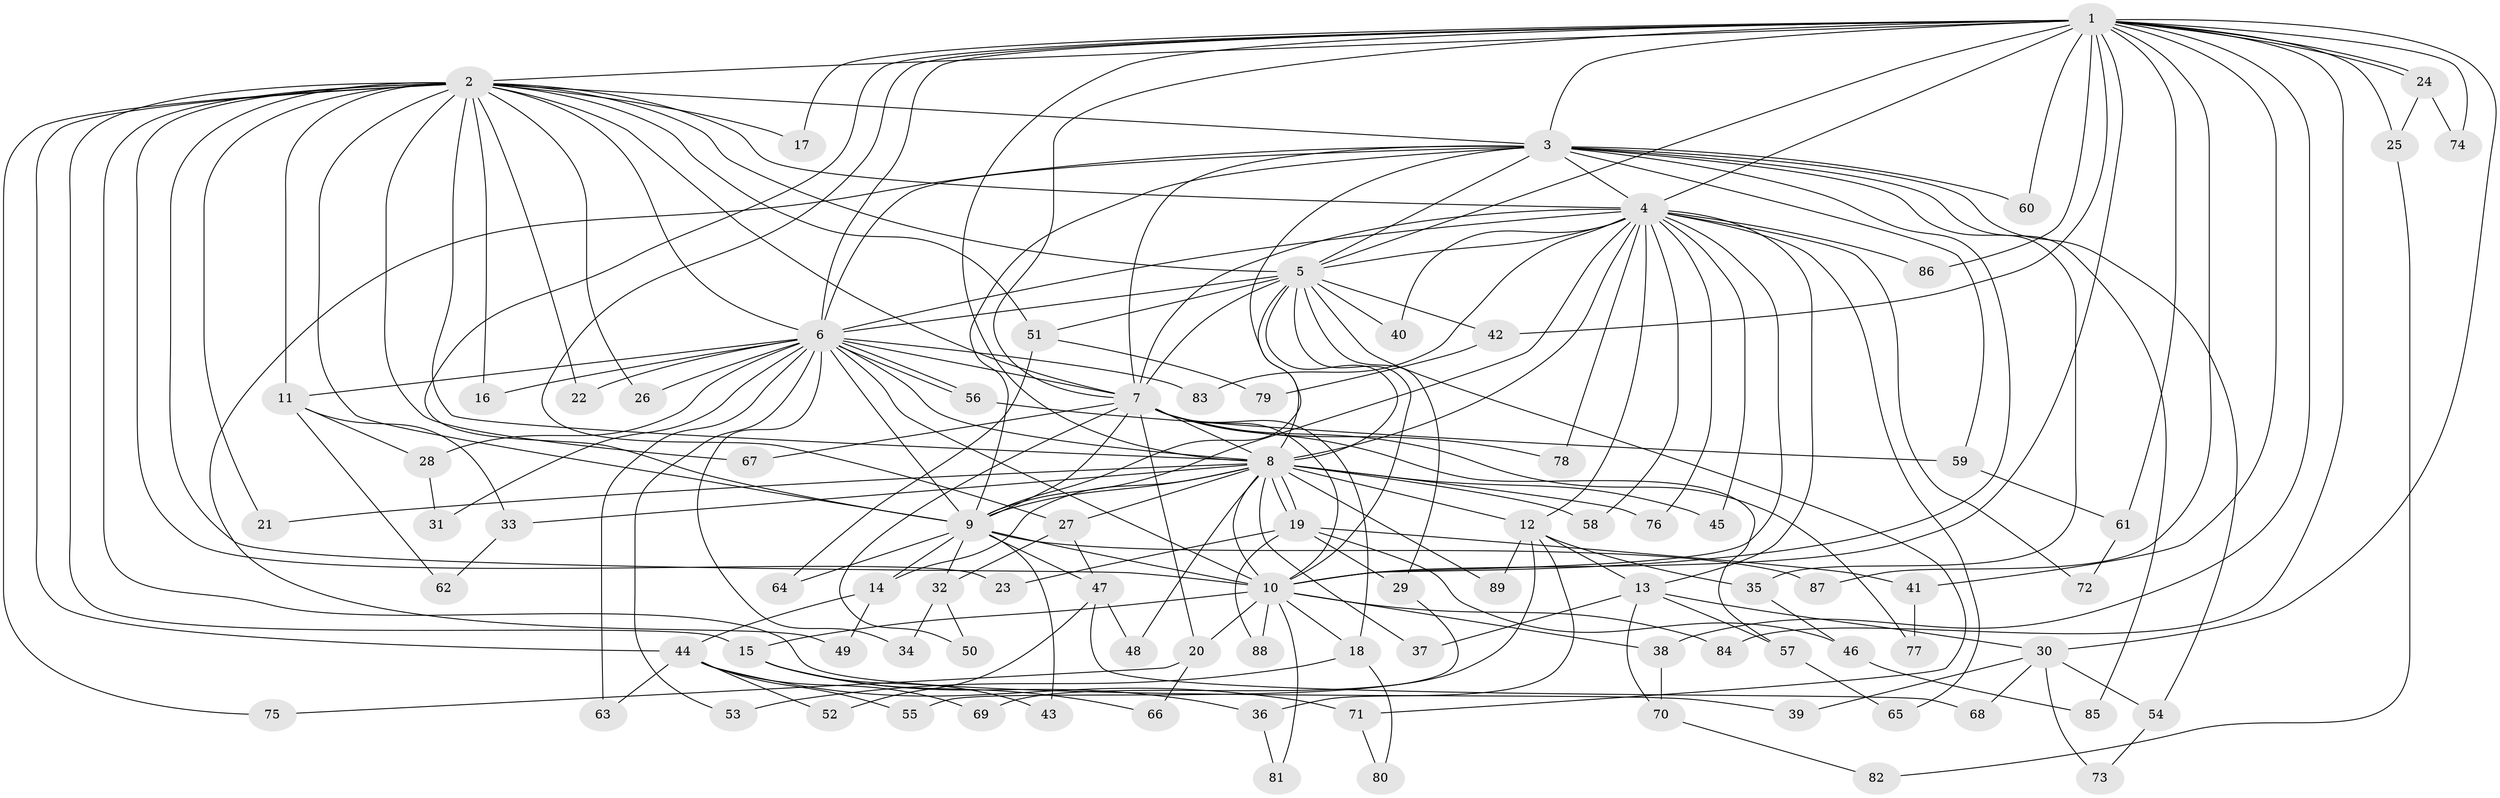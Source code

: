 // Generated by graph-tools (version 1.1) at 2025/25/03/09/25 03:25:38]
// undirected, 89 vertices, 203 edges
graph export_dot {
graph [start="1"]
  node [color=gray90,style=filled];
  1;
  2;
  3;
  4;
  5;
  6;
  7;
  8;
  9;
  10;
  11;
  12;
  13;
  14;
  15;
  16;
  17;
  18;
  19;
  20;
  21;
  22;
  23;
  24;
  25;
  26;
  27;
  28;
  29;
  30;
  31;
  32;
  33;
  34;
  35;
  36;
  37;
  38;
  39;
  40;
  41;
  42;
  43;
  44;
  45;
  46;
  47;
  48;
  49;
  50;
  51;
  52;
  53;
  54;
  55;
  56;
  57;
  58;
  59;
  60;
  61;
  62;
  63;
  64;
  65;
  66;
  67;
  68;
  69;
  70;
  71;
  72;
  73;
  74;
  75;
  76;
  77;
  78;
  79;
  80;
  81;
  82;
  83;
  84;
  85;
  86;
  87;
  88;
  89;
  1 -- 2;
  1 -- 3;
  1 -- 4;
  1 -- 5;
  1 -- 6;
  1 -- 7;
  1 -- 8;
  1 -- 9;
  1 -- 10;
  1 -- 17;
  1 -- 24;
  1 -- 24;
  1 -- 25;
  1 -- 27;
  1 -- 30;
  1 -- 38;
  1 -- 41;
  1 -- 42;
  1 -- 60;
  1 -- 61;
  1 -- 74;
  1 -- 84;
  1 -- 86;
  1 -- 87;
  2 -- 3;
  2 -- 4;
  2 -- 5;
  2 -- 6;
  2 -- 7;
  2 -- 8;
  2 -- 9;
  2 -- 10;
  2 -- 11;
  2 -- 15;
  2 -- 16;
  2 -- 17;
  2 -- 21;
  2 -- 22;
  2 -- 23;
  2 -- 26;
  2 -- 39;
  2 -- 44;
  2 -- 51;
  2 -- 67;
  2 -- 75;
  3 -- 4;
  3 -- 5;
  3 -- 6;
  3 -- 7;
  3 -- 8;
  3 -- 9;
  3 -- 10;
  3 -- 35;
  3 -- 49;
  3 -- 54;
  3 -- 59;
  3 -- 60;
  3 -- 85;
  4 -- 5;
  4 -- 6;
  4 -- 7;
  4 -- 8;
  4 -- 9;
  4 -- 10;
  4 -- 12;
  4 -- 13;
  4 -- 40;
  4 -- 45;
  4 -- 58;
  4 -- 65;
  4 -- 72;
  4 -- 76;
  4 -- 78;
  4 -- 83;
  4 -- 86;
  5 -- 6;
  5 -- 7;
  5 -- 8;
  5 -- 9;
  5 -- 10;
  5 -- 29;
  5 -- 40;
  5 -- 42;
  5 -- 51;
  5 -- 71;
  6 -- 7;
  6 -- 8;
  6 -- 9;
  6 -- 10;
  6 -- 11;
  6 -- 16;
  6 -- 22;
  6 -- 26;
  6 -- 28;
  6 -- 31;
  6 -- 34;
  6 -- 53;
  6 -- 56;
  6 -- 56;
  6 -- 63;
  6 -- 83;
  7 -- 8;
  7 -- 9;
  7 -- 10;
  7 -- 18;
  7 -- 20;
  7 -- 50;
  7 -- 57;
  7 -- 67;
  7 -- 77;
  7 -- 78;
  8 -- 9;
  8 -- 10;
  8 -- 12;
  8 -- 14;
  8 -- 19;
  8 -- 19;
  8 -- 21;
  8 -- 27;
  8 -- 33;
  8 -- 37;
  8 -- 45;
  8 -- 48;
  8 -- 58;
  8 -- 76;
  8 -- 89;
  9 -- 10;
  9 -- 14;
  9 -- 32;
  9 -- 43;
  9 -- 47;
  9 -- 64;
  9 -- 87;
  10 -- 15;
  10 -- 18;
  10 -- 20;
  10 -- 38;
  10 -- 81;
  10 -- 84;
  10 -- 88;
  11 -- 28;
  11 -- 33;
  11 -- 62;
  12 -- 13;
  12 -- 35;
  12 -- 36;
  12 -- 69;
  12 -- 89;
  13 -- 30;
  13 -- 37;
  13 -- 57;
  13 -- 70;
  14 -- 44;
  14 -- 49;
  15 -- 36;
  15 -- 43;
  15 -- 66;
  18 -- 53;
  18 -- 80;
  19 -- 23;
  19 -- 29;
  19 -- 41;
  19 -- 46;
  19 -- 88;
  20 -- 66;
  20 -- 75;
  24 -- 25;
  24 -- 74;
  25 -- 82;
  27 -- 32;
  27 -- 47;
  28 -- 31;
  29 -- 55;
  30 -- 39;
  30 -- 54;
  30 -- 68;
  30 -- 73;
  32 -- 34;
  32 -- 50;
  33 -- 62;
  35 -- 46;
  36 -- 81;
  38 -- 70;
  41 -- 77;
  42 -- 79;
  44 -- 52;
  44 -- 55;
  44 -- 63;
  44 -- 69;
  44 -- 71;
  46 -- 85;
  47 -- 48;
  47 -- 52;
  47 -- 68;
  51 -- 64;
  51 -- 79;
  54 -- 73;
  56 -- 59;
  57 -- 65;
  59 -- 61;
  61 -- 72;
  70 -- 82;
  71 -- 80;
}
